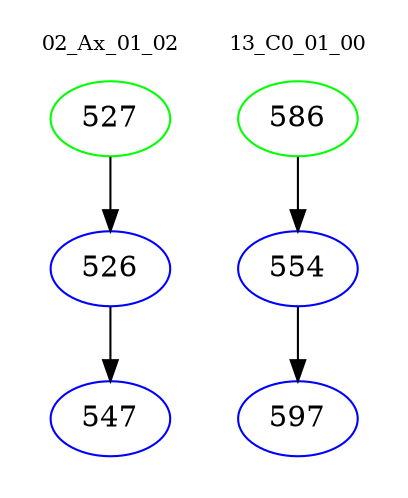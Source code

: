 digraph{
subgraph cluster_0 {
color = white
label = "02_Ax_01_02";
fontsize=10;
T0_527 [label="527", color="green"]
T0_527 -> T0_526 [color="black"]
T0_526 [label="526", color="blue"]
T0_526 -> T0_547 [color="black"]
T0_547 [label="547", color="blue"]
}
subgraph cluster_1 {
color = white
label = "13_C0_01_00";
fontsize=10;
T1_586 [label="586", color="green"]
T1_586 -> T1_554 [color="black"]
T1_554 [label="554", color="blue"]
T1_554 -> T1_597 [color="black"]
T1_597 [label="597", color="blue"]
}
}
